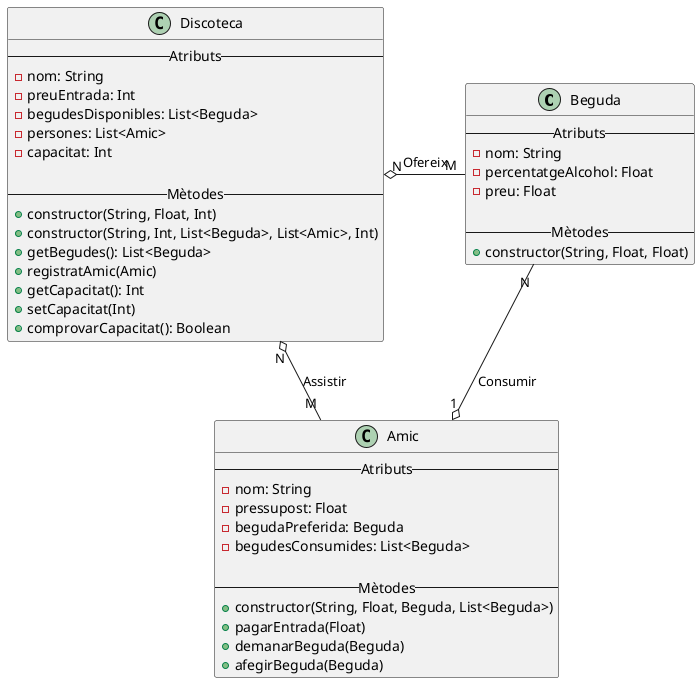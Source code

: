 @startuml
'https://plantuml.com/class-diagram

class Beguda{
    -- Atributs --
    - nom: String
    - percentatgeAlcohol: Float
    - preu: Float

    -- Mètodes --
    + constructor(String, Float, Float)
}

class Amic {
    -- Atributs --
    - nom: String
    - pressupost: Float
    - begudaPreferida: Beguda
    - begudesConsumides: List<Beguda>

    -- Mètodes --
    + constructor(String, Float, Beguda, List<Beguda>)
    + pagarEntrada(Float)
    + demanarBeguda(Beguda)
    + afegirBeguda(Beguda)
}

class Discoteca {
    -- Atributs --
    - nom: String
    - preuEntrada: Int
    - begudesDisponibles: List<Beguda>
    - persones: List<Amic>
    - capacitat: Int

    -- Mètodes --
    + constructor(String, Float, Int)
    + constructor(String, Int, List<Beguda>, List<Amic>, Int)
    + getBegudes(): List<Beguda>
    + registratAmic(Amic)
    + getCapacitat(): Int
    + setCapacitat(Int)
    + comprovarCapacitat(): Boolean
}

Discoteca "N" o-down- "M" Amic: Assistir
Discoteca "N" o-right- "M" Beguda: Ofereix
Amic "1" o-up- "N" Beguda: Consumir

@enduml